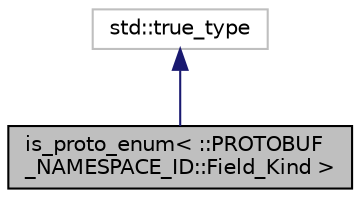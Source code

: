 digraph "is_proto_enum&lt; ::PROTOBUF_NAMESPACE_ID::Field_Kind &gt;"
{
 // LATEX_PDF_SIZE
  edge [fontname="Helvetica",fontsize="10",labelfontname="Helvetica",labelfontsize="10"];
  node [fontname="Helvetica",fontsize="10",shape=record];
  Node1 [label="is_proto_enum\< ::PROTOBUF\l_NAMESPACE_ID::Field_Kind \>",height=0.2,width=0.4,color="black", fillcolor="grey75", style="filled", fontcolor="black",tooltip=" "];
  Node2 -> Node1 [dir="back",color="midnightblue",fontsize="10",style="solid",fontname="Helvetica"];
  Node2 [label="std::true_type",height=0.2,width=0.4,color="grey75", fillcolor="white", style="filled",tooltip=" "];
}
